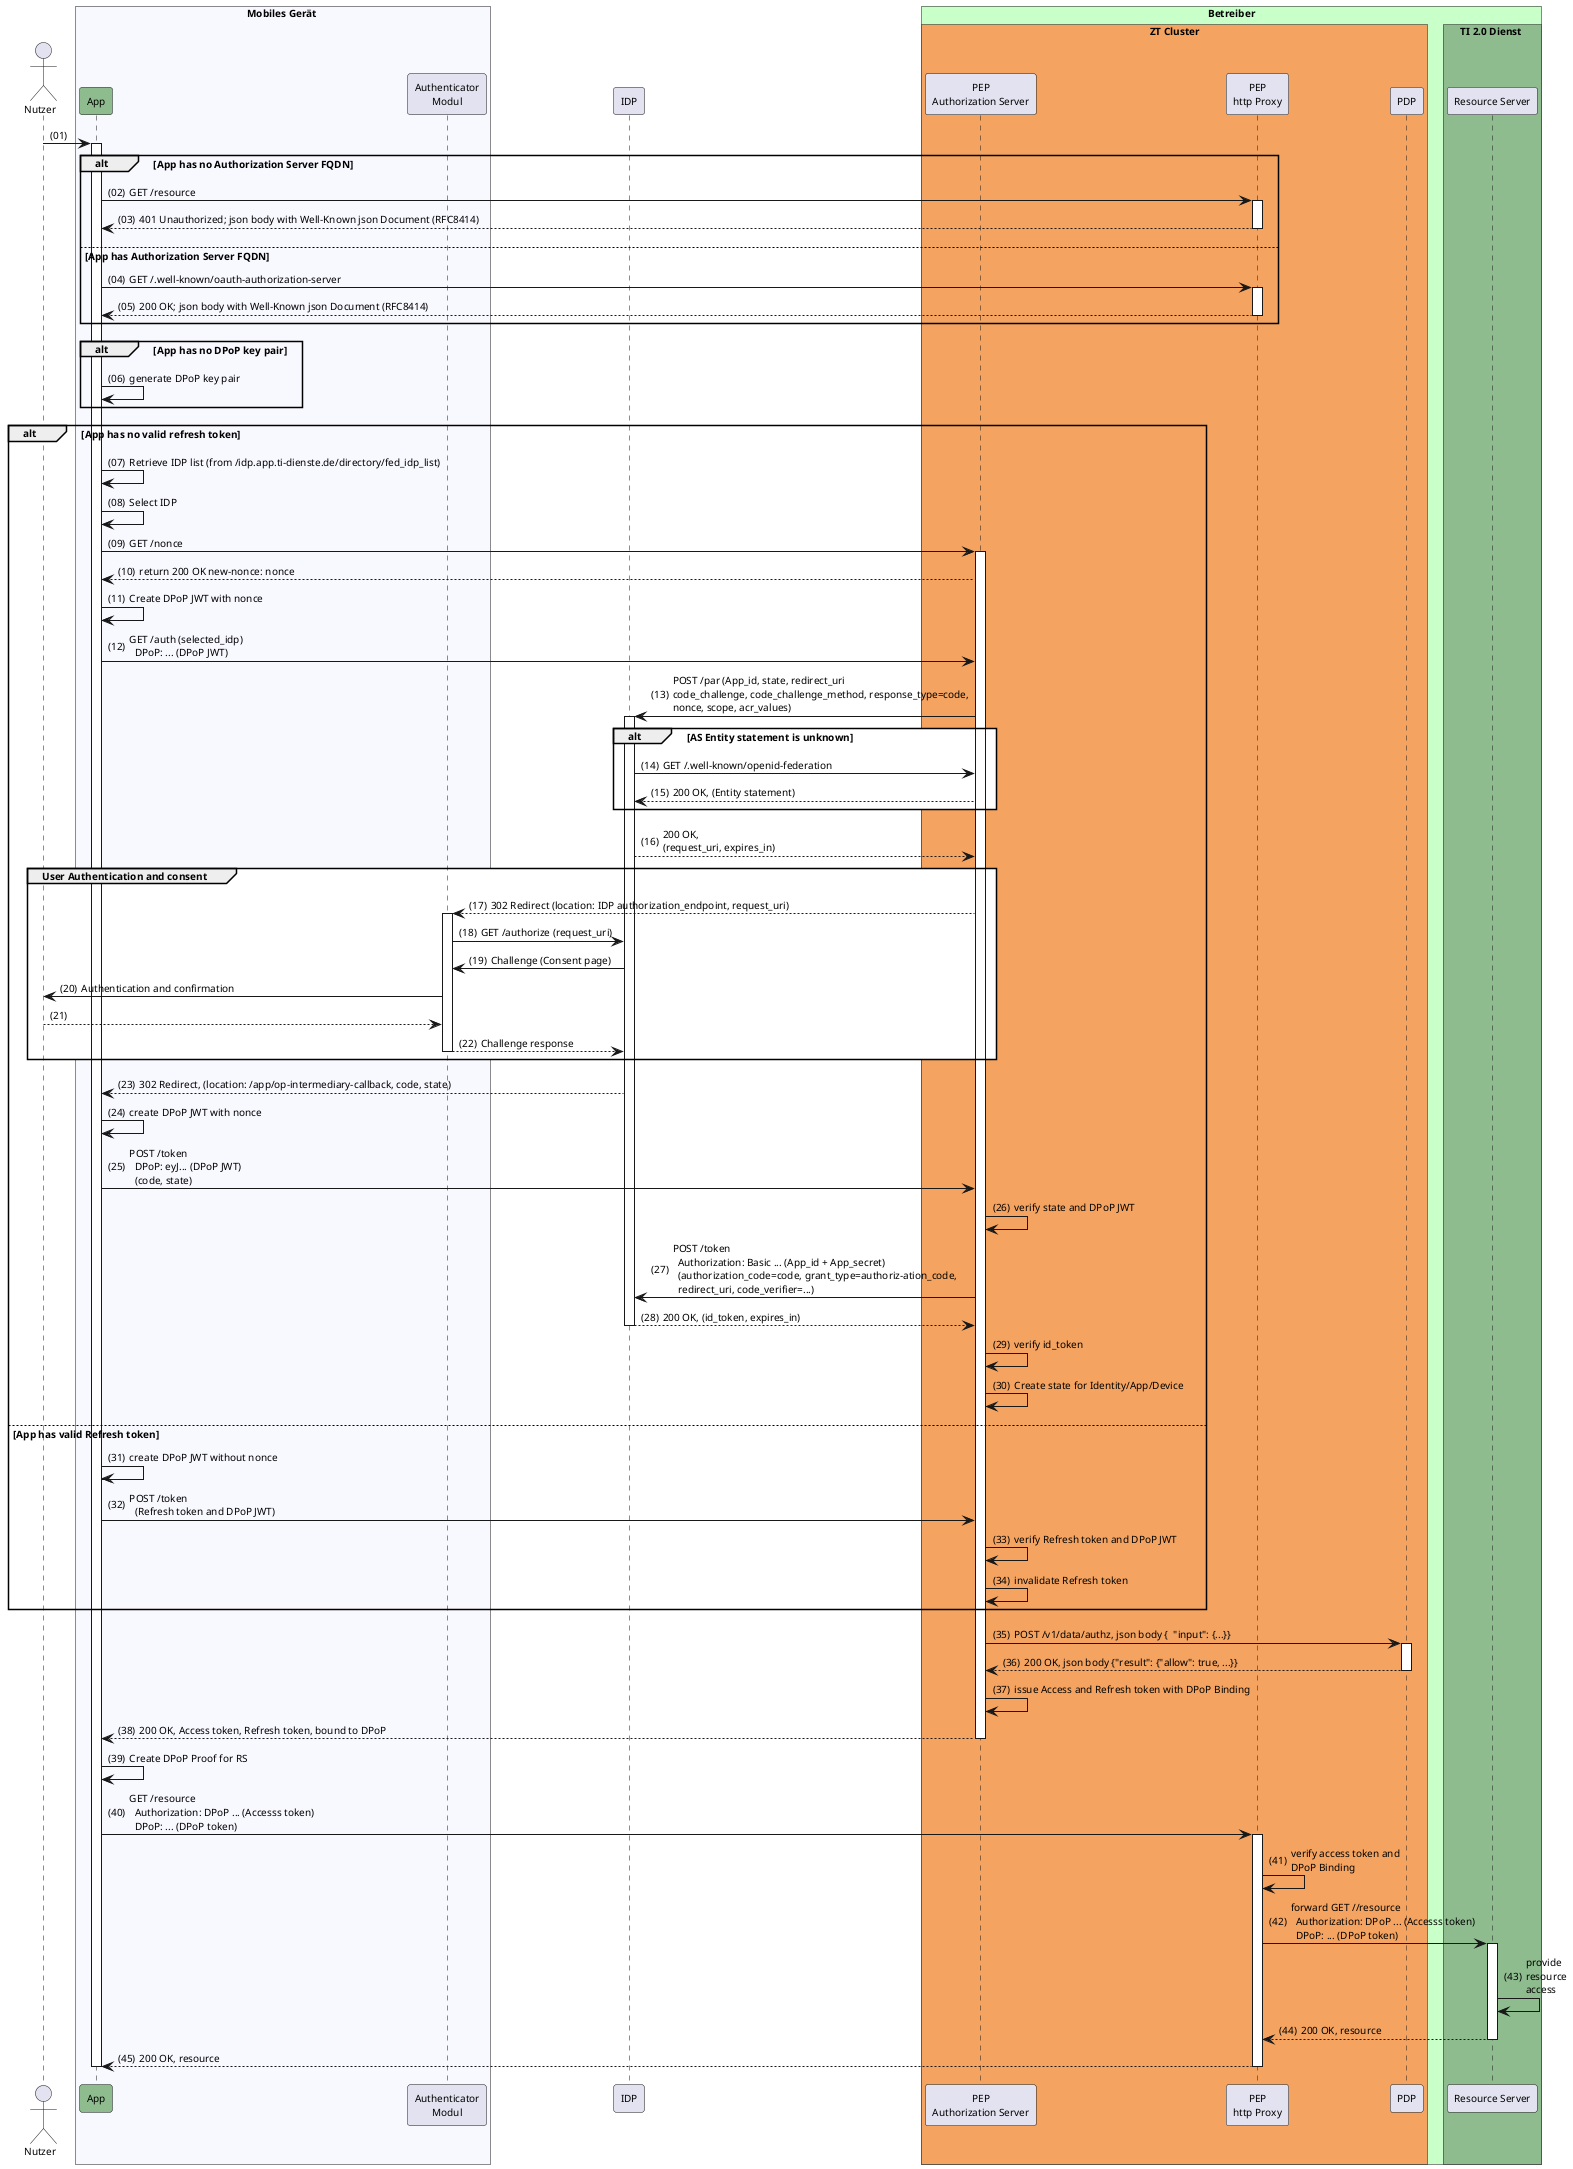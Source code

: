 @startuml "Mobile_Auth_with_DPoP"
autonumber "(00)"
skinparam defaultFontSize 10
skinparam defaultFontName Helvetica
skinparam DefaultMonospacedFontName Courier
skinparam lengthAdjust none

!pragma teoz true

actor Nutzer as "Nutzer"
box Mobiles Gerät #GhostWhite
  participant App as "App" #DarkSeaGreen
  participant AuthModul as "Authenticator\nModul"
endbox
participant IDP as "IDP"
box "Betreiber" #TECHNOLOGY
  box "ZT Cluster" #SandyBrown
    participant AS as "PEP\nAuthorization Server" 
    participant Proxy as "PEP\nhttp Proxy"
    participant PDP as "PDP"
  endbox
  box TI 2.0 Dienst #DarkSeaGreen
    participant RS as "Resource Server"
  endbox
end box

Nutzer -> App
activate App
alt App has no Authorization Server FQDN
  App -> Proxy: GET /resource
  activate Proxy
  Proxy --> App: 401 Unauthorized; json body with Well-Known json Document (RFC8414)
  deactivate Proxy
else App has Authorization Server FQDN
  App -> Proxy: GET /.well-known/oauth-authorization-server 
  activate Proxy
  Proxy --> App: 200 OK; json body with Well-Known json Document (RFC8414)
  deactivate Proxy
end

alt App has no DPoP key pair
App -> App: generate DPoP key pair
end

alt App has no valid refresh token
App -> App: Retrieve IDP list (from /idp.app.ti-dienste.de/directory/fed_idp_list)
App -> App: Select IDP
App -> AS: GET /nonce
activate AS
AS --> App: return 200 OK new-nonce: nonce
App -> App: Create DPoP JWT with nonce
App -> AS: GET /auth (selected_idp)\n\
  DPoP: ... (DPoP JWT)
AS -> IDP: POST /par (App_id, state, redirect_uri\n\
code_challenge, code_challenge_method, response_type=code,\n\
nonce, scope, acr_values)
activate IDP
alt #White AS Entity statement is unknown
  IDP -> AS: GET /.well-known/openid-federation
  AS --> IDP: 200 OK, (Entity statement)
end
IDP --> AS: 200 OK,\n\
(request_uri, expires_in)
group #White User Authentication and consent 
AS --> AuthModul: 302 Redirect (location: IDP authorization_endpoint, request_uri)
activate AuthModul
AuthModul -> IDP: GET /authorize (request_uri)
IDP -> AuthModul: Challenge (Consent page)
AuthModul -> Nutzer: Authentication and confirmation
Nutzer --> AuthModul: 
AuthModul --> IDP: Challenge response
deactivate AuthModul
end
IDP --> App: 302 Redirect, (location: /app/op-intermediary-callback, code, state)

App -> App: create DPoP JWT with nonce
App -> AS: POST /token\n\
  DPoP: eyJ... (DPoP JWT)\n\
  (code, state)
AS -> AS: verify state and DPoP JWT
AS -> IDP: POST /token\n\
  Authorization: Basic ... (App_id + App_secret)\n\
  (authorization_code=code, grant_type=authoriz-ation_code,\n\
  redirect_uri, code_verifier=...)
IDP --> AS: 200 OK, (id_token, expires_in)
deactivate IDP
AS -> AS: verify id_token
AS -> AS: Create state for Identity/App/Device

else App has valid Refresh token
App -> App: create DPoP JWT without nonce
App -> AS: POST /token\n\
  (Refresh token and DPoP JWT)
AS -> AS: verify Refresh token and DPoP JWT
AS -> AS: invalidate Refresh token
end

AS -> PDP: POST /v1/data/authz, json body {  "input": {...}} 
activate PDP
PDP --> AS: 200 OK, json body {"result": {"allow": true, ...}}
deactivate PDP
AS -> AS: issue Access and Refresh token with DPoP Binding
AS --> App: 200 OK, Access token, Refresh token, bound to DPoP
deactivate AS
App -> App: Create DPoP Proof for RS

App -> Proxy: GET /resource\n\
  Authorization: DPoP ... (Accesss token)\n\
  DPoP: ... (DPoP token)
activate Proxy
Proxy -> Proxy: verify access token and\nDPoP Binding
Proxy -> RS: forward GET //resource\n\
  Authorization: DPoP ... (Accesss token)\n\
  DPoP: ... (DPoP token)
activate RS
RS -> RS: provide\n\
resource\n\
access
RS --> Proxy: 200 OK, resource
deactivate RS
Proxy --> App: 200 OK, resource
deactivate Proxy
deactivate RS
deactivate App


@enduml